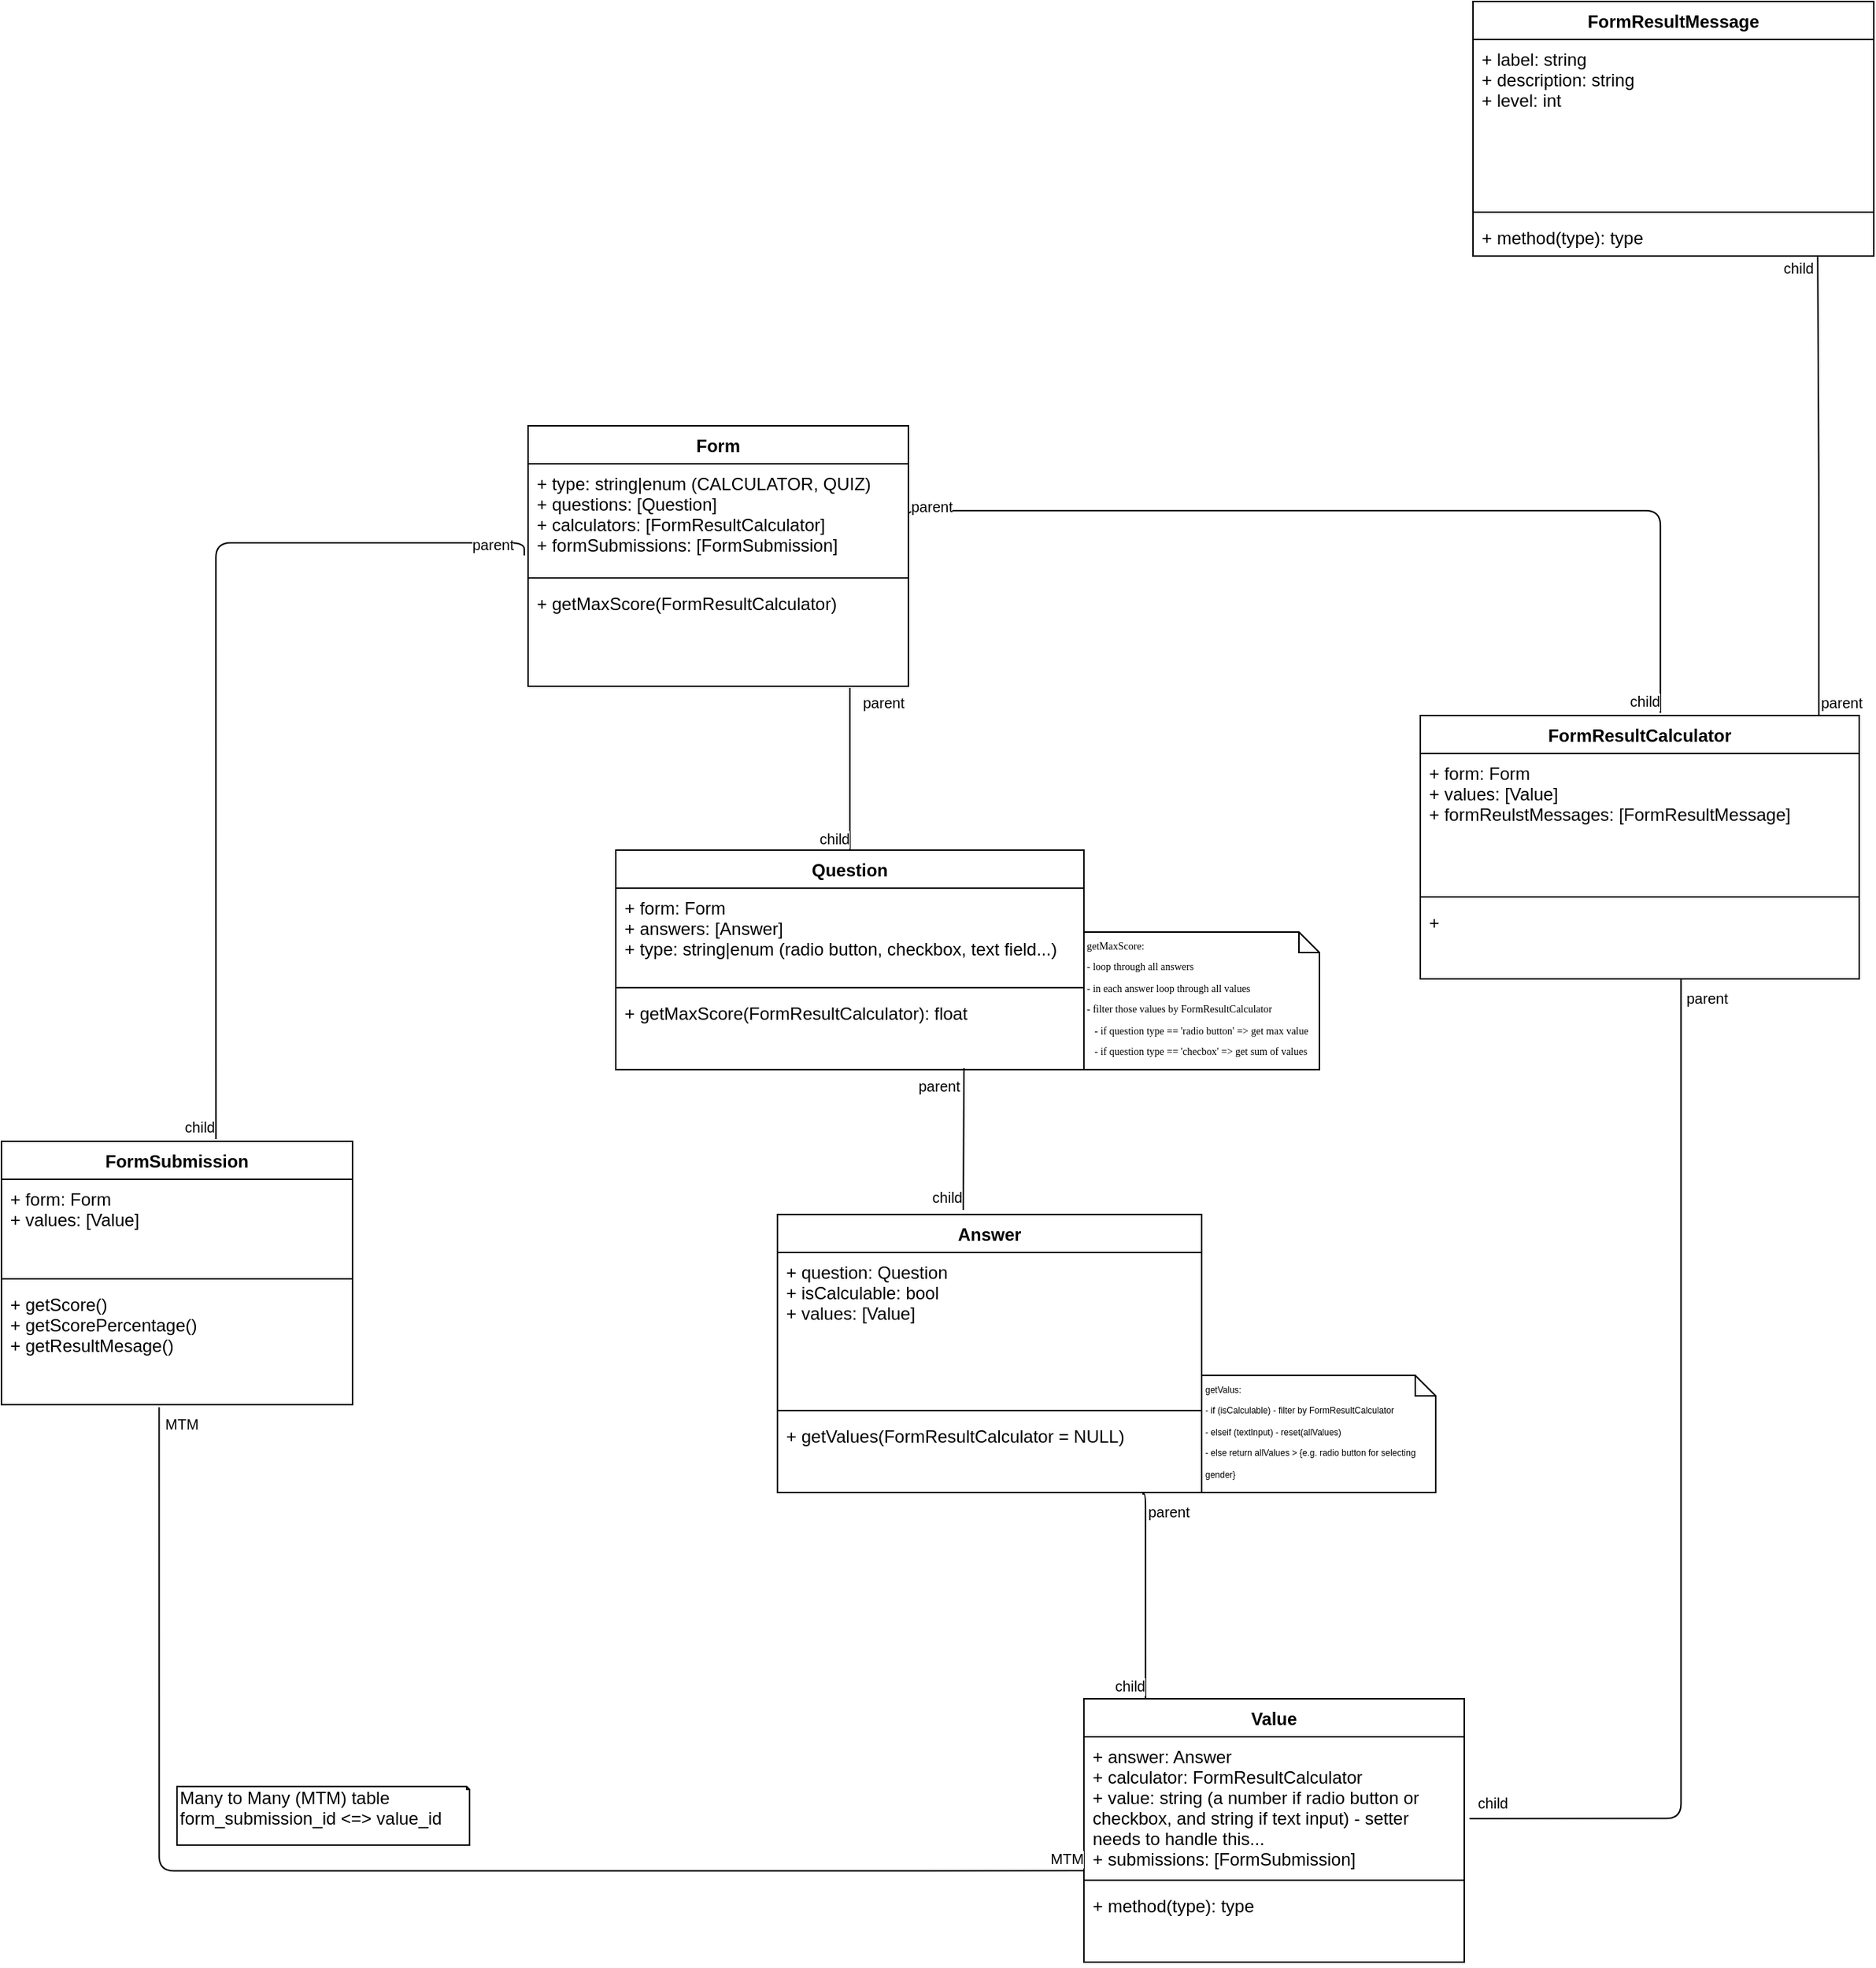 <mxfile version="12.1.0" type="device" pages="1"><diagram id="IFwDa4zVsIy_qK9J1tEI" name="Page-1"><mxGraphModel dx="2278" dy="1907" grid="1" gridSize="10" guides="1" tooltips="1" connect="1" arrows="1" fold="1" page="1" pageScale="1" pageWidth="827" pageHeight="1169" math="0" shadow="0"><root><mxCell id="0"/><mxCell id="1" parent="0"/><mxCell id="xdrfp1dTQaFhfWHfi9f7-1" value="Form" style="swimlane;fontStyle=1;align=center;verticalAlign=top;childLayout=stackLayout;horizontal=1;startSize=26;horizontalStack=0;resizeParent=1;resizeParentMax=0;resizeLast=0;collapsible=1;marginBottom=0;" parent="1" vertex="1"><mxGeometry x="20" y="-50" width="260" height="178" as="geometry"/></mxCell><mxCell id="xdrfp1dTQaFhfWHfi9f7-2" value="+ type: string|enum (CALCULATOR, QUIZ)&#10;+ questions: [Question]&#10;+ calculators: [FormResultCalculator]&#10;+ formSubmissions: [FormSubmission]" style="text;strokeColor=none;fillColor=none;align=left;verticalAlign=top;spacingLeft=4;spacingRight=4;overflow=hidden;rotatable=0;points=[[0,0.5],[1,0.5]];portConstraint=eastwest;" parent="xdrfp1dTQaFhfWHfi9f7-1" vertex="1"><mxGeometry y="26" width="260" height="74" as="geometry"/></mxCell><mxCell id="xdrfp1dTQaFhfWHfi9f7-3" value="" style="line;strokeWidth=1;fillColor=none;align=left;verticalAlign=middle;spacingTop=-1;spacingLeft=3;spacingRight=3;rotatable=0;labelPosition=right;points=[];portConstraint=eastwest;" parent="xdrfp1dTQaFhfWHfi9f7-1" vertex="1"><mxGeometry y="100" width="260" height="8" as="geometry"/></mxCell><mxCell id="xdrfp1dTQaFhfWHfi9f7-4" value="+ getMaxScore(FormResultCalculator)&#10;" style="text;strokeColor=none;fillColor=none;align=left;verticalAlign=top;spacingLeft=4;spacingRight=4;overflow=hidden;rotatable=0;points=[[0,0.5],[1,0.5]];portConstraint=eastwest;" parent="xdrfp1dTQaFhfWHfi9f7-1" vertex="1"><mxGeometry y="108" width="260" height="70" as="geometry"/></mxCell><mxCell id="xdrfp1dTQaFhfWHfi9f7-5" value="Question" style="swimlane;fontStyle=1;align=center;verticalAlign=top;childLayout=stackLayout;horizontal=1;startSize=26;horizontalStack=0;resizeParent=1;resizeParentMax=0;resizeLast=0;collapsible=1;marginBottom=0;" parent="1" vertex="1"><mxGeometry x="80" y="240" width="320" height="150" as="geometry"/></mxCell><mxCell id="xdrfp1dTQaFhfWHfi9f7-6" value="+ form: Form&#10;+ answers: [Answer]&#10;+ type: string|enum (radio button, checkbox, text field...)" style="text;strokeColor=none;fillColor=none;align=left;verticalAlign=top;spacingLeft=4;spacingRight=4;overflow=hidden;rotatable=0;points=[[0,0.5],[1,0.5]];portConstraint=eastwest;" parent="xdrfp1dTQaFhfWHfi9f7-5" vertex="1"><mxGeometry y="26" width="320" height="64" as="geometry"/></mxCell><mxCell id="xdrfp1dTQaFhfWHfi9f7-7" value="" style="line;strokeWidth=1;fillColor=none;align=left;verticalAlign=middle;spacingTop=-1;spacingLeft=3;spacingRight=3;rotatable=0;labelPosition=right;points=[];portConstraint=eastwest;" parent="xdrfp1dTQaFhfWHfi9f7-5" vertex="1"><mxGeometry y="90" width="320" height="8" as="geometry"/></mxCell><mxCell id="xdrfp1dTQaFhfWHfi9f7-8" value="+ getMaxScore(FormResultCalculator): float" style="text;strokeColor=none;fillColor=none;align=left;verticalAlign=top;spacingLeft=4;spacingRight=4;overflow=hidden;rotatable=0;points=[[0,0.5],[1,0.5]];portConstraint=eastwest;" parent="xdrfp1dTQaFhfWHfi9f7-5" vertex="1"><mxGeometry y="98" width="320" height="52" as="geometry"/></mxCell><mxCell id="xdrfp1dTQaFhfWHfi9f7-9" value="Answer" style="swimlane;fontStyle=1;align=center;verticalAlign=top;childLayout=stackLayout;horizontal=1;startSize=26;horizontalStack=0;resizeParent=1;resizeParentMax=0;resizeLast=0;collapsible=1;marginBottom=0;" parent="1" vertex="1"><mxGeometry x="190.5" y="489" width="290" height="190" as="geometry"/></mxCell><mxCell id="xdrfp1dTQaFhfWHfi9f7-10" value="+ question: Question&#10;+ isCalculable: bool&#10;+ values: [Value]" style="text;strokeColor=none;fillColor=none;align=left;verticalAlign=top;spacingLeft=4;spacingRight=4;overflow=hidden;rotatable=0;points=[[0,0.5],[1,0.5]];portConstraint=eastwest;" parent="xdrfp1dTQaFhfWHfi9f7-9" vertex="1"><mxGeometry y="26" width="290" height="104" as="geometry"/></mxCell><mxCell id="xdrfp1dTQaFhfWHfi9f7-11" value="" style="line;strokeWidth=1;fillColor=none;align=left;verticalAlign=middle;spacingTop=-1;spacingLeft=3;spacingRight=3;rotatable=0;labelPosition=right;points=[];portConstraint=eastwest;" parent="xdrfp1dTQaFhfWHfi9f7-9" vertex="1"><mxGeometry y="130" width="290" height="8" as="geometry"/></mxCell><mxCell id="xdrfp1dTQaFhfWHfi9f7-12" value="+ getValues(FormResultCalculator = NULL)" style="text;strokeColor=none;fillColor=none;align=left;verticalAlign=top;spacingLeft=4;spacingRight=4;overflow=hidden;rotatable=0;points=[[0,0.5],[1,0.5]];portConstraint=eastwest;" parent="xdrfp1dTQaFhfWHfi9f7-9" vertex="1"><mxGeometry y="138" width="290" height="52" as="geometry"/></mxCell><mxCell id="xdrfp1dTQaFhfWHfi9f7-13" value="Value" style="swimlane;fontStyle=1;align=center;verticalAlign=top;childLayout=stackLayout;horizontal=1;startSize=26;horizontalStack=0;resizeParent=1;resizeParentMax=0;resizeLast=0;collapsible=1;marginBottom=0;" parent="1" vertex="1"><mxGeometry x="400" y="820" width="260" height="180" as="geometry"/></mxCell><mxCell id="xdrfp1dTQaFhfWHfi9f7-14" value="+ answer: Answer&#10;+ calculator: FormResultCalculator&#10;+ value: string (a number if radio button or &#10;checkbox, and string if text input) - setter &#10;needs to handle this...&#10;+ submissions: [FormSubmission]" style="text;strokeColor=none;fillColor=none;align=left;verticalAlign=top;spacingLeft=4;spacingRight=4;overflow=hidden;rotatable=0;points=[[0,0.5],[1,0.5]];portConstraint=eastwest;" parent="xdrfp1dTQaFhfWHfi9f7-13" vertex="1"><mxGeometry y="26" width="260" height="94" as="geometry"/></mxCell><mxCell id="xdrfp1dTQaFhfWHfi9f7-15" value="" style="line;strokeWidth=1;fillColor=none;align=left;verticalAlign=middle;spacingTop=-1;spacingLeft=3;spacingRight=3;rotatable=0;labelPosition=right;points=[];portConstraint=eastwest;" parent="xdrfp1dTQaFhfWHfi9f7-13" vertex="1"><mxGeometry y="120" width="260" height="8" as="geometry"/></mxCell><mxCell id="xdrfp1dTQaFhfWHfi9f7-16" value="+ method(type): type" style="text;strokeColor=none;fillColor=none;align=left;verticalAlign=top;spacingLeft=4;spacingRight=4;overflow=hidden;rotatable=0;points=[[0,0.5],[1,0.5]];portConstraint=eastwest;" parent="xdrfp1dTQaFhfWHfi9f7-13" vertex="1"><mxGeometry y="128" width="260" height="52" as="geometry"/></mxCell><mxCell id="xdrfp1dTQaFhfWHfi9f7-17" value="FormResultCalculator" style="swimlane;fontStyle=1;align=center;verticalAlign=top;childLayout=stackLayout;horizontal=1;startSize=26;horizontalStack=0;resizeParent=1;resizeParentMax=0;resizeLast=0;collapsible=1;marginBottom=0;" parent="1" vertex="1"><mxGeometry x="630" y="148" width="300" height="180" as="geometry"/></mxCell><mxCell id="xdrfp1dTQaFhfWHfi9f7-18" value="+ form: Form&#10;+ values: [Value]&#10;+ formReulstMessages: [FormResultMessage]" style="text;strokeColor=none;fillColor=none;align=left;verticalAlign=top;spacingLeft=4;spacingRight=4;overflow=hidden;rotatable=0;points=[[0,0.5],[1,0.5]];portConstraint=eastwest;" parent="xdrfp1dTQaFhfWHfi9f7-17" vertex="1"><mxGeometry y="26" width="300" height="94" as="geometry"/></mxCell><mxCell id="xdrfp1dTQaFhfWHfi9f7-19" value="" style="line;strokeWidth=1;fillColor=none;align=left;verticalAlign=middle;spacingTop=-1;spacingLeft=3;spacingRight=3;rotatable=0;labelPosition=right;points=[];portConstraint=eastwest;" parent="xdrfp1dTQaFhfWHfi9f7-17" vertex="1"><mxGeometry y="120" width="300" height="8" as="geometry"/></mxCell><mxCell id="xdrfp1dTQaFhfWHfi9f7-20" value="+ " style="text;strokeColor=none;fillColor=none;align=left;verticalAlign=top;spacingLeft=4;spacingRight=4;overflow=hidden;rotatable=0;points=[[0,0.5],[1,0.5]];portConstraint=eastwest;" parent="xdrfp1dTQaFhfWHfi9f7-17" vertex="1"><mxGeometry y="128" width="300" height="52" as="geometry"/></mxCell><mxCell id="xdrfp1dTQaFhfWHfi9f7-23" value="&lt;font style=&quot;font-size: 7px ; line-height: 40%&quot; face=&quot;Tahoma&quot;&gt;getMaxScore:&lt;br&gt;- loop through all answers&lt;br&gt;- in each answer loop through all values&lt;br&gt;- filter those values by FormResultCalculator&lt;br&gt;&amp;nbsp; &amp;nbsp;- if question type == 'radio button' =&amp;gt; get max value&lt;br&gt;&amp;nbsp; &amp;nbsp;- if question type == 'checbox' =&amp;gt; get sum of values&lt;/font&gt;" style="shape=note;whiteSpace=wrap;html=1;size=14;verticalAlign=top;align=left;spacingTop=-6;" parent="1" vertex="1"><mxGeometry x="400" y="296" width="161" height="94" as="geometry"/></mxCell><mxCell id="xdrfp1dTQaFhfWHfi9f7-35" value="" style="endArrow=none;html=1;edgeStyle=orthogonalEdgeStyle;exitX=1;exitY=0.5;exitDx=0;exitDy=0;entryX=0.547;entryY=-0.01;entryDx=0;entryDy=0;entryPerimeter=0;" parent="1" source="xdrfp1dTQaFhfWHfi9f7-2" target="xdrfp1dTQaFhfWHfi9f7-17" edge="1"><mxGeometry relative="1" as="geometry"><mxPoint x="330" y="28" as="sourcePoint"/><mxPoint x="750" y="78" as="targetPoint"/><Array as="points"><mxPoint x="795" y="8"/></Array></mxGeometry></mxCell><mxCell id="xdrfp1dTQaFhfWHfi9f7-36" value="parent" style="resizable=0;html=1;align=left;verticalAlign=bottom;labelBackgroundColor=#ffffff;fontSize=10;" parent="xdrfp1dTQaFhfWHfi9f7-35" connectable="0" vertex="1"><mxGeometry x="-1" relative="1" as="geometry"/></mxCell><mxCell id="xdrfp1dTQaFhfWHfi9f7-37" value="child" style="resizable=0;html=1;align=right;verticalAlign=bottom;labelBackgroundColor=#ffffff;fontSize=10;" parent="xdrfp1dTQaFhfWHfi9f7-35" connectable="0" vertex="1"><mxGeometry x="1" relative="1" as="geometry"/></mxCell><mxCell id="xdrfp1dTQaFhfWHfi9f7-38" value="" style="endArrow=none;html=1;edgeStyle=orthogonalEdgeStyle;entryX=0.5;entryY=0;entryDx=0;entryDy=0;" parent="1" target="xdrfp1dTQaFhfWHfi9f7-5" edge="1"><mxGeometry relative="1" as="geometry"><mxPoint x="240" y="129" as="sourcePoint"/><mxPoint x="320" y="200" as="targetPoint"/><Array as="points"><mxPoint x="240" y="129"/></Array></mxGeometry></mxCell><mxCell id="xdrfp1dTQaFhfWHfi9f7-39" value="parent" style="resizable=0;html=1;align=left;verticalAlign=bottom;labelBackgroundColor=#ffffff;fontSize=10;" parent="xdrfp1dTQaFhfWHfi9f7-38" connectable="0" vertex="1"><mxGeometry x="-1" relative="1" as="geometry"><mxPoint x="7" y="18.5" as="offset"/></mxGeometry></mxCell><mxCell id="xdrfp1dTQaFhfWHfi9f7-40" value="child" style="resizable=0;html=1;align=right;verticalAlign=bottom;labelBackgroundColor=#ffffff;fontSize=10;" parent="xdrfp1dTQaFhfWHfi9f7-38" connectable="0" vertex="1"><mxGeometry x="1" relative="1" as="geometry"/></mxCell><mxCell id="xdrfp1dTQaFhfWHfi9f7-41" value="" style="endArrow=none;html=1;edgeStyle=orthogonalEdgeStyle;entryX=0.438;entryY=-0.016;entryDx=0;entryDy=0;entryPerimeter=0;" parent="1" target="xdrfp1dTQaFhfWHfi9f7-9" edge="1"><mxGeometry relative="1" as="geometry"><mxPoint x="318" y="389" as="sourcePoint"/><mxPoint x="320" y="450" as="targetPoint"/><Array as="points"><mxPoint x="318" y="389"/></Array></mxGeometry></mxCell><mxCell id="xdrfp1dTQaFhfWHfi9f7-42" value="parent" style="resizable=0;html=1;align=left;verticalAlign=bottom;labelBackgroundColor=#ffffff;fontSize=10;" parent="xdrfp1dTQaFhfWHfi9f7-41" connectable="0" vertex="1"><mxGeometry x="-1" relative="1" as="geometry"><mxPoint x="-33" y="20.5" as="offset"/></mxGeometry></mxCell><mxCell id="xdrfp1dTQaFhfWHfi9f7-43" value="child" style="resizable=0;html=1;align=right;verticalAlign=bottom;labelBackgroundColor=#ffffff;fontSize=10;" parent="xdrfp1dTQaFhfWHfi9f7-41" connectable="0" vertex="1"><mxGeometry x="1" relative="1" as="geometry"/></mxCell><mxCell id="xdrfp1dTQaFhfWHfi9f7-44" value="" style="endArrow=none;html=1;edgeStyle=orthogonalEdgeStyle;entryX=0.162;entryY=-0.001;entryDx=0;entryDy=0;entryPerimeter=0;" parent="1" target="xdrfp1dTQaFhfWHfi9f7-13" edge="1"><mxGeometry relative="1" as="geometry"><mxPoint x="440" y="680" as="sourcePoint"/><mxPoint x="440" y="740" as="targetPoint"/><Array as="points"><mxPoint x="442" y="680"/></Array></mxGeometry></mxCell><mxCell id="xdrfp1dTQaFhfWHfi9f7-45" value="parent" style="resizable=0;html=1;align=left;verticalAlign=bottom;labelBackgroundColor=#ffffff;fontSize=10;" parent="xdrfp1dTQaFhfWHfi9f7-44" connectable="0" vertex="1"><mxGeometry x="-1" relative="1" as="geometry"><mxPoint x="2" y="20" as="offset"/></mxGeometry></mxCell><mxCell id="xdrfp1dTQaFhfWHfi9f7-46" value="child" style="resizable=0;html=1;align=right;verticalAlign=bottom;labelBackgroundColor=#ffffff;fontSize=10;" parent="xdrfp1dTQaFhfWHfi9f7-44" connectable="0" vertex="1"><mxGeometry x="1" relative="1" as="geometry"/></mxCell><mxCell id="xdrfp1dTQaFhfWHfi9f7-48" value="" style="endArrow=none;html=1;edgeStyle=orthogonalEdgeStyle;exitX=0.594;exitY=1.002;exitDx=0;exitDy=0;exitPerimeter=0;entryX=1.014;entryY=0.594;entryDx=0;entryDy=0;entryPerimeter=0;" parent="1" source="xdrfp1dTQaFhfWHfi9f7-20" target="xdrfp1dTQaFhfWHfi9f7-14" edge="1"><mxGeometry relative="1" as="geometry"><mxPoint x="680" y="460" as="sourcePoint"/><mxPoint x="700" y="840" as="targetPoint"/><Array as="points"><mxPoint x="808" y="902"/></Array></mxGeometry></mxCell><mxCell id="xdrfp1dTQaFhfWHfi9f7-49" value="parent" style="resizable=0;html=1;align=left;verticalAlign=bottom;labelBackgroundColor=#ffffff;fontSize=10;" parent="xdrfp1dTQaFhfWHfi9f7-48" connectable="0" vertex="1"><mxGeometry x="-1" relative="1" as="geometry"><mxPoint x="2" y="21.5" as="offset"/></mxGeometry></mxCell><mxCell id="xdrfp1dTQaFhfWHfi9f7-50" value="child" style="resizable=0;html=1;align=right;verticalAlign=bottom;labelBackgroundColor=#ffffff;fontSize=10;" parent="xdrfp1dTQaFhfWHfi9f7-48" connectable="0" vertex="1"><mxGeometry x="1" relative="1" as="geometry"><mxPoint x="27" y="-2" as="offset"/></mxGeometry></mxCell><mxCell id="eCfyCYTMIO45LFbyq5BQ-1" value="FormSubmission" style="swimlane;fontStyle=1;align=center;verticalAlign=top;childLayout=stackLayout;horizontal=1;startSize=26;horizontalStack=0;resizeParent=1;resizeParentMax=0;resizeLast=0;collapsible=1;marginBottom=0;" parent="1" vertex="1"><mxGeometry x="-340" y="439" width="240" height="180" as="geometry"/></mxCell><mxCell id="eCfyCYTMIO45LFbyq5BQ-2" value="+ form: Form&#10;+ values: [Value]" style="text;strokeColor=none;fillColor=none;align=left;verticalAlign=top;spacingLeft=4;spacingRight=4;overflow=hidden;rotatable=0;points=[[0,0.5],[1,0.5]];portConstraint=eastwest;" parent="eCfyCYTMIO45LFbyq5BQ-1" vertex="1"><mxGeometry y="26" width="240" height="64" as="geometry"/></mxCell><mxCell id="eCfyCYTMIO45LFbyq5BQ-3" value="" style="line;strokeWidth=1;fillColor=none;align=left;verticalAlign=middle;spacingTop=-1;spacingLeft=3;spacingRight=3;rotatable=0;labelPosition=right;points=[];portConstraint=eastwest;" parent="eCfyCYTMIO45LFbyq5BQ-1" vertex="1"><mxGeometry y="90" width="240" height="8" as="geometry"/></mxCell><mxCell id="eCfyCYTMIO45LFbyq5BQ-4" value="+ getScore()&#10;+ getScorePercentage()&#10;+ getResultMesage()" style="text;strokeColor=none;fillColor=none;align=left;verticalAlign=top;spacingLeft=4;spacingRight=4;overflow=hidden;rotatable=0;points=[[0,0.5],[1,0.5]];portConstraint=eastwest;" parent="eCfyCYTMIO45LFbyq5BQ-1" vertex="1"><mxGeometry y="98" width="240" height="82" as="geometry"/></mxCell><mxCell id="eCfyCYTMIO45LFbyq5BQ-5" value="&lt;font style=&quot;font-size: 6px&quot;&gt;getValus:&lt;br&gt;- if (isCalculable) - filter by FormResultCalculator&lt;br&gt;- elseif (textInput) - reset(allValues)&lt;br&gt;- else return allValues &amp;gt; {e.g. radio button for selecting gender}&lt;/font&gt;" style="shape=note;whiteSpace=wrap;html=1;size=14;verticalAlign=top;align=left;spacingTop=-6;" parent="1" vertex="1"><mxGeometry x="480.5" y="599" width="160" height="80" as="geometry"/></mxCell><mxCell id="eCfyCYTMIO45LFbyq5BQ-6" value="FormResultMessage" style="swimlane;fontStyle=1;align=center;verticalAlign=top;childLayout=stackLayout;horizontal=1;startSize=26;horizontalStack=0;resizeParent=1;resizeParentMax=0;resizeLast=0;collapsible=1;marginBottom=0;" parent="1" vertex="1"><mxGeometry x="666" y="-340" width="274" height="174" as="geometry"/></mxCell><mxCell id="eCfyCYTMIO45LFbyq5BQ-7" value="+ label: string&#10;+ description: string&#10;+ level: int" style="text;strokeColor=none;fillColor=none;align=left;verticalAlign=top;spacingLeft=4;spacingRight=4;overflow=hidden;rotatable=0;points=[[0,0.5],[1,0.5]];portConstraint=eastwest;" parent="eCfyCYTMIO45LFbyq5BQ-6" vertex="1"><mxGeometry y="26" width="274" height="114" as="geometry"/></mxCell><mxCell id="eCfyCYTMIO45LFbyq5BQ-8" value="" style="line;strokeWidth=1;fillColor=none;align=left;verticalAlign=middle;spacingTop=-1;spacingLeft=3;spacingRight=3;rotatable=0;labelPosition=right;points=[];portConstraint=eastwest;" parent="eCfyCYTMIO45LFbyq5BQ-6" vertex="1"><mxGeometry y="140" width="274" height="8" as="geometry"/></mxCell><mxCell id="eCfyCYTMIO45LFbyq5BQ-9" value="+ method(type): type" style="text;strokeColor=none;fillColor=none;align=left;verticalAlign=top;spacingLeft=4;spacingRight=4;overflow=hidden;rotatable=0;points=[[0,0.5],[1,0.5]];portConstraint=eastwest;" parent="eCfyCYTMIO45LFbyq5BQ-6" vertex="1"><mxGeometry y="148" width="274" height="26" as="geometry"/></mxCell><mxCell id="eCfyCYTMIO45LFbyq5BQ-13" value="" style="endArrow=none;html=1;edgeStyle=orthogonalEdgeStyle;exitX=0.908;exitY=-0.001;exitDx=0;exitDy=0;exitPerimeter=0;entryX=0.86;entryY=1.023;entryDx=0;entryDy=0;entryPerimeter=0;" parent="1" source="xdrfp1dTQaFhfWHfi9f7-17" target="eCfyCYTMIO45LFbyq5BQ-9" edge="1"><mxGeometry relative="1" as="geometry"><mxPoint x="850" y="-90" as="sourcePoint"/><mxPoint x="986" y="-70" as="targetPoint"/></mxGeometry></mxCell><mxCell id="eCfyCYTMIO45LFbyq5BQ-14" value="parent" style="resizable=0;html=1;align=left;verticalAlign=bottom;labelBackgroundColor=#ffffff;fontSize=10;" parent="eCfyCYTMIO45LFbyq5BQ-13" connectable="0" vertex="1"><mxGeometry x="-1" relative="1" as="geometry"/></mxCell><mxCell id="eCfyCYTMIO45LFbyq5BQ-15" value="child" style="resizable=0;html=1;align=right;verticalAlign=bottom;labelBackgroundColor=#ffffff;fontSize=10;" parent="eCfyCYTMIO45LFbyq5BQ-13" connectable="0" vertex="1"><mxGeometry x="1" relative="1" as="geometry"><mxPoint x="-2" y="15.5" as="offset"/></mxGeometry></mxCell><mxCell id="eCfyCYTMIO45LFbyq5BQ-24" value="" style="endArrow=none;html=1;edgeStyle=orthogonalEdgeStyle;exitX=-0.01;exitY=0.846;exitDx=0;exitDy=0;exitPerimeter=0;entryX=0.611;entryY=-0.008;entryDx=0;entryDy=0;entryPerimeter=0;" parent="1" source="xdrfp1dTQaFhfWHfi9f7-2" target="eCfyCYTMIO45LFbyq5BQ-1" edge="1"><mxGeometry relative="1" as="geometry"><mxPoint x="-360" y="220.5" as="sourcePoint"/><mxPoint x="-380" y="400" as="targetPoint"/><Array as="points"><mxPoint x="-193" y="30"/></Array></mxGeometry></mxCell><mxCell id="eCfyCYTMIO45LFbyq5BQ-25" value="parent" style="resizable=0;html=1;align=left;verticalAlign=bottom;labelBackgroundColor=#ffffff;fontSize=10;" parent="eCfyCYTMIO45LFbyq5BQ-24" connectable="0" vertex="1"><mxGeometry x="-1" relative="1" as="geometry"><mxPoint x="-37.5" y="0.5" as="offset"/></mxGeometry></mxCell><mxCell id="eCfyCYTMIO45LFbyq5BQ-26" value="child" style="resizable=0;html=1;align=right;verticalAlign=bottom;labelBackgroundColor=#ffffff;fontSize=10;" parent="eCfyCYTMIO45LFbyq5BQ-24" connectable="0" vertex="1"><mxGeometry x="1" relative="1" as="geometry"/></mxCell><mxCell id="eCfyCYTMIO45LFbyq5BQ-27" value="" style="endArrow=none;html=1;edgeStyle=orthogonalEdgeStyle;entryX=0.001;entryY=0.974;entryDx=0;entryDy=0;entryPerimeter=0;exitX=0.449;exitY=1.022;exitDx=0;exitDy=0;exitPerimeter=0;" parent="1" source="eCfyCYTMIO45LFbyq5BQ-4" target="xdrfp1dTQaFhfWHfi9f7-14" edge="1"><mxGeometry relative="1" as="geometry"><mxPoint x="-320" y="730" as="sourcePoint"/><mxPoint x="-160" y="730" as="targetPoint"/><Array as="points"><mxPoint x="-232" y="938"/></Array></mxGeometry></mxCell><mxCell id="eCfyCYTMIO45LFbyq5BQ-28" value="MTM" style="resizable=0;html=1;align=left;verticalAlign=bottom;labelBackgroundColor=#ffffff;fontSize=10;direction=south;" parent="eCfyCYTMIO45LFbyq5BQ-27" connectable="0" vertex="1"><mxGeometry x="-1" relative="1" as="geometry"><mxPoint x="2" y="20" as="offset"/></mxGeometry></mxCell><mxCell id="eCfyCYTMIO45LFbyq5BQ-29" value="MTM" style="resizable=0;html=1;align=right;verticalAlign=bottom;labelBackgroundColor=#ffffff;fontSize=10;" parent="eCfyCYTMIO45LFbyq5BQ-27" connectable="0" vertex="1"><mxGeometry x="1" relative="1" as="geometry"/></mxCell><mxCell id="eCfyCYTMIO45LFbyq5BQ-31" value="Many to Many (MTM) table&lt;br&gt;form_submission_id &amp;lt;=&amp;gt; value_id" style="shape=note;whiteSpace=wrap;html=1;size=2;verticalAlign=top;align=left;spacingTop=-6;" parent="1" vertex="1"><mxGeometry x="-220" y="880" width="200" height="40" as="geometry"/></mxCell></root></mxGraphModel></diagram></mxfile>